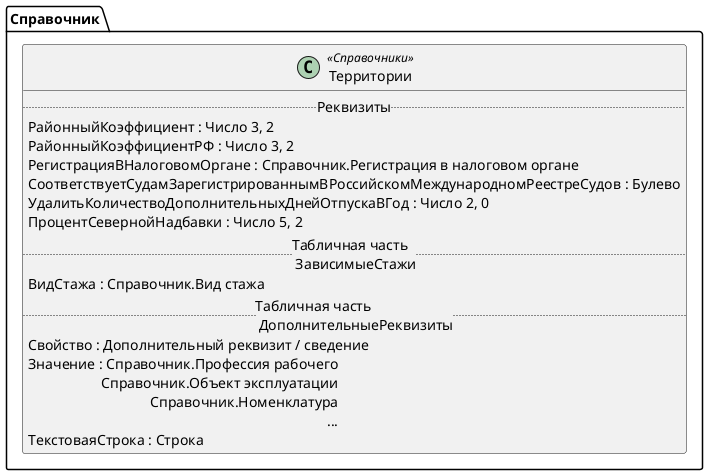 ﻿@startuml ТерриторииВыполненияРабот
'!include templates.wsd
'..\include templates.wsd
class Справочник.ТерриторииВыполненияРабот as "Территории" <<Справочники>>
{
..Реквизиты..
РайонныйКоэффициент : Число 3, 2
РайонныйКоэффициентРФ : Число 3, 2
РегистрацияВНалоговомОргане : Справочник.Регистрация в налоговом органе
СоответствуетСудамЗарегистрированнымВРоссийскомМеждународномРеестреСудов : Булево
УдалитьКоличествоДополнительныхДнейОтпускаВГод : Число 2, 0
ПроцентСевернойНадбавки : Число 5, 2
..Табличная часть \n ЗависимыеСтажи..
ВидСтажа : Справочник.Вид стажа
..Табличная часть \n ДополнительныеРеквизиты..
Свойство : Дополнительный реквизит / сведение
Значение : Справочник.Профессия рабочего\rСправочник.Объект эксплуатации\rСправочник.Номенклатура\r...
ТекстоваяСтрока : Строка
}
@enduml
